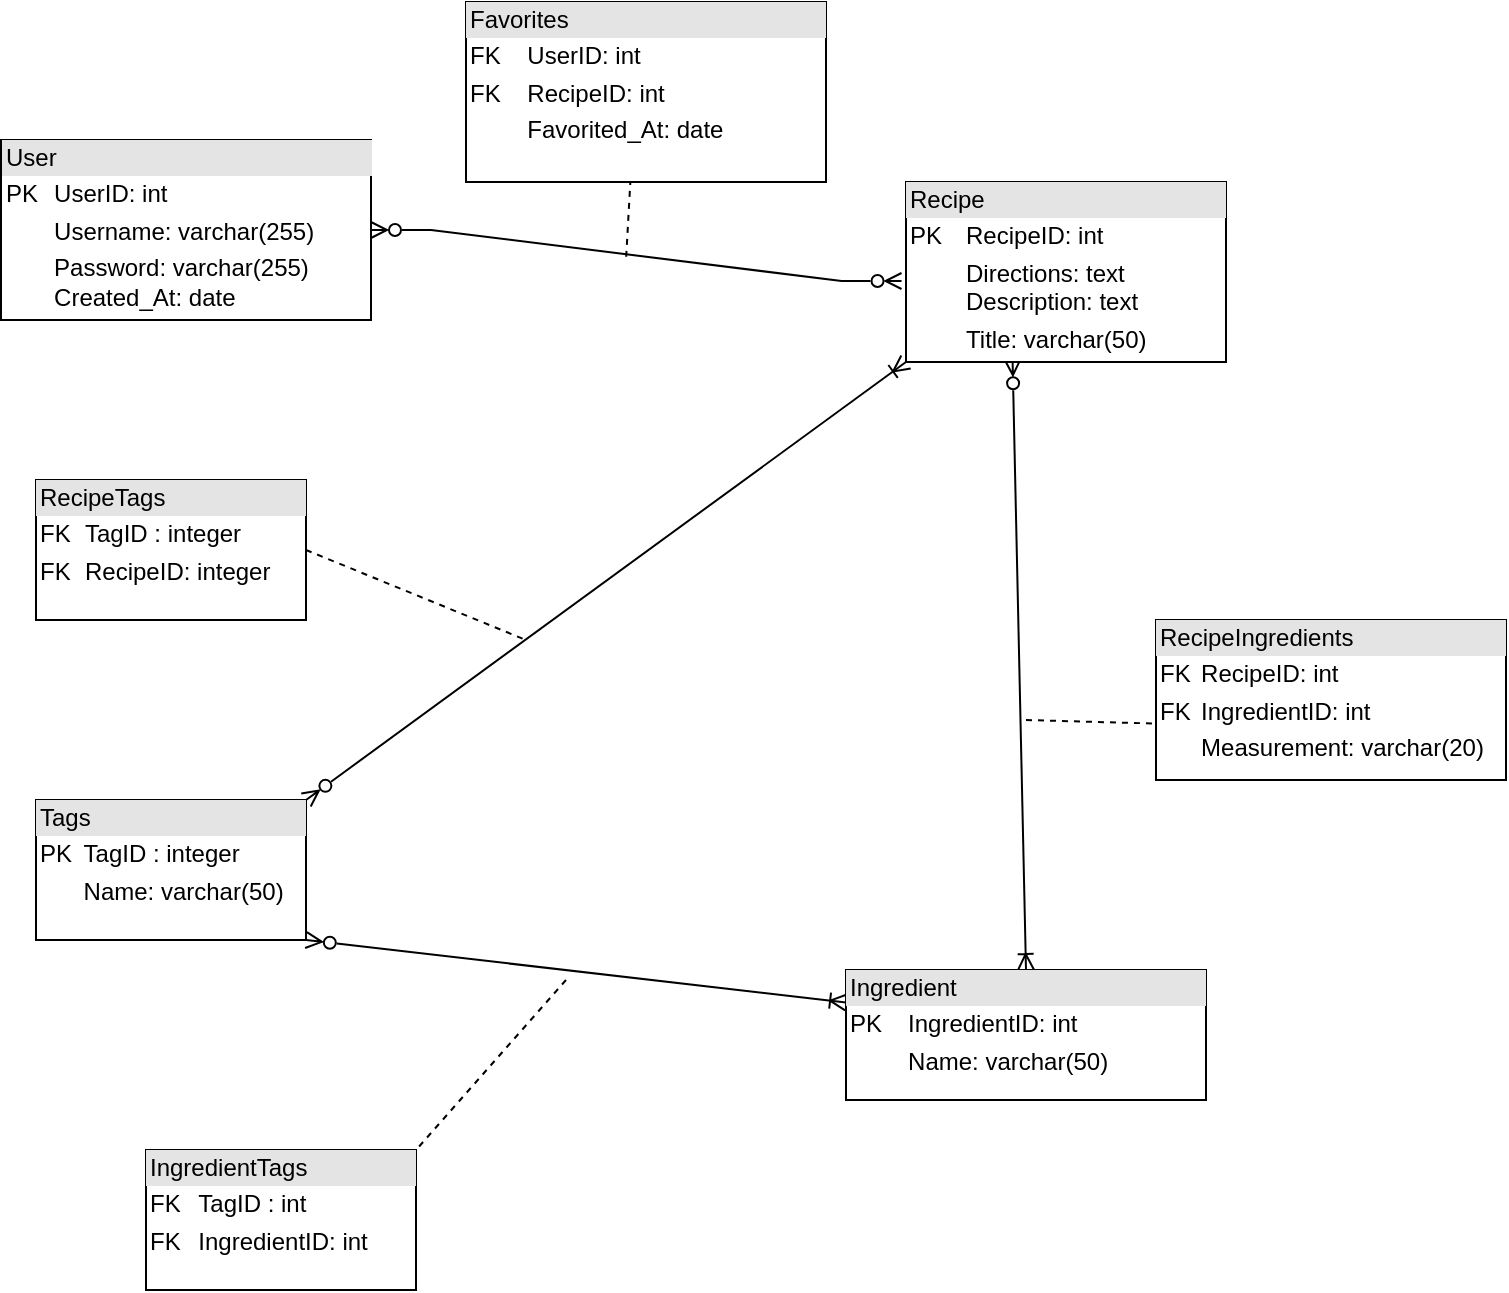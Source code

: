 <mxfile version="24.0.7" type="github">
  <diagram name="Page-1" id="7ARzTkC1GYlOzNA3DdzD">
    <mxGraphModel dx="947" dy="823" grid="1" gridSize="10" guides="1" tooltips="1" connect="1" arrows="1" fold="1" page="1" pageScale="1" pageWidth="850" pageHeight="1100" math="0" shadow="0">
      <root>
        <mxCell id="0" />
        <mxCell id="1" parent="0" />
        <mxCell id="VVuWQ3KE4KyJTpnH6zJP-72" value="" style="edgeStyle=entityRelationEdgeStyle;fontSize=12;html=1;endArrow=ERzeroToMany;rounded=0;entryX=-0.014;entryY=0.55;entryDx=0;entryDy=0;startArrow=ERzeroToMany;startFill=0;endFill=0;entryPerimeter=0;" parent="1" source="G9O_GVbUvE1H169SgtPe-10" target="G9O_GVbUvE1H169SgtPe-45" edge="1">
          <mxGeometry width="100" height="100" relative="1" as="geometry">
            <mxPoint x="200" y="189.94" as="sourcePoint" />
            <mxPoint x="470" y="190.0" as="targetPoint" />
            <Array as="points">
              <mxPoint x="450" y="190" />
            </Array>
          </mxGeometry>
        </mxCell>
        <mxCell id="RCrXpqn-a_CAe2zHo8Ni-3" value="" style="endArrow=ERoneToMany;startArrow=ERzeroToMany;html=1;rounded=0;exitX=1;exitY=0;exitDx=0;exitDy=0;entryX=0;entryY=1;entryDx=0;entryDy=0;startFill=0;endFill=0;" parent="1" source="G9O_GVbUvE1H169SgtPe-46" target="G9O_GVbUvE1H169SgtPe-45" edge="1">
          <mxGeometry width="50" height="50" relative="1" as="geometry">
            <mxPoint x="200" y="505" as="sourcePoint" />
            <mxPoint x="470" y="225.0" as="targetPoint" />
          </mxGeometry>
        </mxCell>
        <mxCell id="RCrXpqn-a_CAe2zHo8Ni-4" value="" style="endArrow=none;html=1;rounded=0;exitX=1;exitY=0.5;exitDx=0;exitDy=0;dashed=1;" parent="1" source="G9O_GVbUvE1H169SgtPe-15" edge="1">
          <mxGeometry width="50" height="50" relative="1" as="geometry">
            <mxPoint x="200" y="350" as="sourcePoint" />
            <mxPoint x="300" y="360" as="targetPoint" />
          </mxGeometry>
        </mxCell>
        <mxCell id="RCrXpqn-a_CAe2zHo8Ni-5" value="" style="endArrow=ERoneToMany;startArrow=ERzeroToMany;html=1;rounded=0;exitX=1;exitY=1;exitDx=0;exitDy=0;entryX=0;entryY=0.25;entryDx=0;entryDy=0;startFill=0;endFill=0;" parent="1" source="G9O_GVbUvE1H169SgtPe-46" target="G9O_GVbUvE1H169SgtPe-48" edge="1">
          <mxGeometry width="50" height="50" relative="1" as="geometry">
            <mxPoint x="199.35" y="582.98" as="sourcePoint" />
            <mxPoint x="470" y="615" as="targetPoint" />
          </mxGeometry>
        </mxCell>
        <mxCell id="RCrXpqn-a_CAe2zHo8Ni-6" value="" style="endArrow=none;html=1;rounded=0;entryX=1;entryY=0;entryDx=0;entryDy=0;dashed=1;" parent="1" target="G9O_GVbUvE1H169SgtPe-47" edge="1">
          <mxGeometry width="50" height="50" relative="1" as="geometry">
            <mxPoint x="320" y="530" as="sourcePoint" />
            <mxPoint x="230" y="610" as="targetPoint" />
          </mxGeometry>
        </mxCell>
        <mxCell id="RCrXpqn-a_CAe2zHo8Ni-9" value="" style="endArrow=ERzeroToMany;startArrow=ERoneToMany;html=1;rounded=0;exitX=0.5;exitY=0;exitDx=0;exitDy=0;startFill=0;endFill=0;entryX=0.333;entryY=0.985;entryDx=0;entryDy=0;entryPerimeter=0;" parent="1" source="G9O_GVbUvE1H169SgtPe-48" target="G9O_GVbUvE1H169SgtPe-45" edge="1">
          <mxGeometry width="50" height="50" relative="1" as="geometry">
            <mxPoint x="545" y="580" as="sourcePoint" />
            <mxPoint x="545" y="260.0" as="targetPoint" />
          </mxGeometry>
        </mxCell>
        <mxCell id="RCrXpqn-a_CAe2zHo8Ni-10" value="" style="endArrow=none;html=1;rounded=0;entryX=0.012;entryY=0.648;entryDx=0;entryDy=0;dashed=1;entryPerimeter=0;" parent="1" target="G9O_GVbUvE1H169SgtPe-49" edge="1">
          <mxGeometry width="50" height="50" relative="1" as="geometry">
            <mxPoint x="550" y="400" as="sourcePoint" />
            <mxPoint x="620" y="400" as="targetPoint" />
          </mxGeometry>
        </mxCell>
        <mxCell id="6IcyhnfVefln0a-kWws9-1" value="" style="endArrow=none;html=1;rounded=0;exitX=0.457;exitY=0.983;exitDx=0;exitDy=0;dashed=1;exitPerimeter=0;" parent="1" source="G9O_GVbUvE1H169SgtPe-16" edge="1">
          <mxGeometry width="50" height="50" relative="1" as="geometry">
            <mxPoint x="350" y="150.0" as="sourcePoint" />
            <mxPoint x="350" y="170" as="targetPoint" />
          </mxGeometry>
        </mxCell>
        <mxCell id="G9O_GVbUvE1H169SgtPe-10" value="&lt;div style=&quot;box-sizing:border-box;width:100%;background:#e4e4e4;padding:2px;&quot;&gt;User&lt;/div&gt;&lt;table style=&quot;width:100%;font-size:1em;&quot; cellpadding=&quot;2&quot; cellspacing=&quot;0&quot;&gt;&lt;tbody&gt;&lt;tr&gt;&lt;td&gt;PK&lt;/td&gt;&lt;td&gt;UserID: int&lt;/td&gt;&lt;/tr&gt;&lt;tr&gt;&lt;td&gt;&lt;br&gt;&lt;/td&gt;&lt;td&gt;Username: varchar(255)&lt;br&gt;&lt;/td&gt;&lt;/tr&gt;&lt;tr&gt;&lt;td&gt;&lt;/td&gt;&lt;td&gt;Password: varchar(255)&lt;br&gt;Created_At: date&lt;br&gt;&lt;/td&gt;&lt;/tr&gt;&lt;/tbody&gt;&lt;/table&gt;" style="verticalAlign=top;align=left;overflow=fill;html=1;whiteSpace=wrap;" vertex="1" parent="1">
          <mxGeometry x="37.5" y="110" width="185" height="90" as="geometry" />
        </mxCell>
        <mxCell id="G9O_GVbUvE1H169SgtPe-15" value="&lt;div style=&quot;box-sizing:border-box;width:100%;background:#e4e4e4;padding:2px;&quot;&gt;RecipeTags&lt;/div&gt;&lt;table style=&quot;width:100%;font-size:1em;&quot; cellpadding=&quot;2&quot; cellspacing=&quot;0&quot;&gt;&lt;tbody&gt;&lt;tr&gt;&lt;td&gt;FK&lt;/td&gt;&lt;td&gt;TagID : integer&lt;/td&gt;&lt;/tr&gt;&lt;tr&gt;&lt;td&gt;FK&lt;/td&gt;&lt;td&gt;RecipeID: integer&lt;/td&gt;&lt;/tr&gt;&lt;tr&gt;&lt;td&gt;&lt;/td&gt;&lt;td&gt;&lt;br&gt;&lt;/td&gt;&lt;/tr&gt;&lt;/tbody&gt;&lt;/table&gt;" style="verticalAlign=top;align=left;overflow=fill;html=1;whiteSpace=wrap;" vertex="1" parent="1">
          <mxGeometry x="55" y="280" width="135" height="70" as="geometry" />
        </mxCell>
        <mxCell id="G9O_GVbUvE1H169SgtPe-16" value="&lt;div style=&quot;box-sizing:border-box;width:100%;background:#e4e4e4;padding:2px;&quot;&gt;Favorites&lt;/div&gt;&lt;table style=&quot;width:100%;font-size:1em;&quot; cellpadding=&quot;2&quot; cellspacing=&quot;0&quot;&gt;&lt;tbody&gt;&lt;tr&gt;&lt;td&gt;FK&lt;/td&gt;&lt;td&gt;UserID: int&lt;/td&gt;&lt;/tr&gt;&lt;tr&gt;&lt;td&gt;FK&lt;/td&gt;&lt;td&gt;RecipeID: int&lt;/td&gt;&lt;/tr&gt;&lt;tr&gt;&lt;td&gt;&lt;br&gt;&lt;/td&gt;&lt;td&gt;Favorited_At: date&lt;/td&gt;&lt;/tr&gt;&lt;/tbody&gt;&lt;/table&gt;" style="verticalAlign=top;align=left;overflow=fill;html=1;whiteSpace=wrap;" vertex="1" parent="1">
          <mxGeometry x="270" y="41" width="180" height="90" as="geometry" />
        </mxCell>
        <mxCell id="G9O_GVbUvE1H169SgtPe-45" value="&lt;div style=&quot;box-sizing:border-box;width:100%;background:#e4e4e4;padding:2px;&quot;&gt;Recipe&lt;/div&gt;&lt;table style=&quot;width:100%;font-size:1em;&quot; cellpadding=&quot;2&quot; cellspacing=&quot;0&quot;&gt;&lt;tbody&gt;&lt;tr&gt;&lt;td&gt;PK&lt;/td&gt;&lt;td&gt;RecipeID: int&lt;br&gt;&lt;/td&gt;&lt;/tr&gt;&lt;tr&gt;&lt;td&gt;&lt;/td&gt;&lt;td&gt;Directions: text&lt;br&gt;Description: text&lt;br&gt;&lt;/td&gt;&lt;/tr&gt;&lt;tr&gt;&lt;td&gt;&lt;/td&gt;&lt;td&gt;Title: varchar(50)&lt;/td&gt;&lt;/tr&gt;&lt;/tbody&gt;&lt;/table&gt;" style="verticalAlign=top;align=left;overflow=fill;html=1;whiteSpace=wrap;" vertex="1" parent="1">
          <mxGeometry x="490" y="131" width="160" height="90" as="geometry" />
        </mxCell>
        <mxCell id="G9O_GVbUvE1H169SgtPe-46" value="&lt;div style=&quot;box-sizing:border-box;width:100%;background:#e4e4e4;padding:2px;&quot;&gt;Tags&lt;/div&gt;&lt;table style=&quot;width:100%;font-size:1em;&quot; cellpadding=&quot;2&quot; cellspacing=&quot;0&quot;&gt;&lt;tbody&gt;&lt;tr&gt;&lt;td&gt;PK&lt;/td&gt;&lt;td&gt;TagID : integer&lt;/td&gt;&lt;/tr&gt;&lt;tr&gt;&lt;td&gt;&lt;br&gt;&lt;/td&gt;&lt;td&gt;Name: varchar(50)&lt;/td&gt;&lt;/tr&gt;&lt;tr&gt;&lt;td&gt;&lt;/td&gt;&lt;td&gt;&lt;br&gt;&lt;/td&gt;&lt;/tr&gt;&lt;/tbody&gt;&lt;/table&gt;" style="verticalAlign=top;align=left;overflow=fill;html=1;whiteSpace=wrap;" vertex="1" parent="1">
          <mxGeometry x="55" y="440" width="135" height="70" as="geometry" />
        </mxCell>
        <mxCell id="G9O_GVbUvE1H169SgtPe-47" value="&lt;div style=&quot;box-sizing:border-box;width:100%;background:#e4e4e4;padding:2px;&quot;&gt;IngredientTags&lt;/div&gt;&lt;table style=&quot;width:100%;font-size:1em;&quot; cellpadding=&quot;2&quot; cellspacing=&quot;0&quot;&gt;&lt;tbody&gt;&lt;tr&gt;&lt;td&gt;FK&lt;/td&gt;&lt;td&gt;TagID : int&lt;/td&gt;&lt;/tr&gt;&lt;tr&gt;&lt;td&gt;FK&lt;/td&gt;&lt;td&gt;IngredientID: int&lt;/td&gt;&lt;/tr&gt;&lt;tr&gt;&lt;td&gt;&lt;/td&gt;&lt;td&gt;&lt;br&gt;&lt;/td&gt;&lt;/tr&gt;&lt;/tbody&gt;&lt;/table&gt;" style="verticalAlign=top;align=left;overflow=fill;html=1;whiteSpace=wrap;" vertex="1" parent="1">
          <mxGeometry x="110" y="615" width="135" height="70" as="geometry" />
        </mxCell>
        <mxCell id="G9O_GVbUvE1H169SgtPe-48" value="&lt;div style=&quot;box-sizing:border-box;width:100%;background:#e4e4e4;padding:2px;&quot;&gt;Ingredient&lt;/div&gt;&lt;table style=&quot;width:100%;font-size:1em;&quot; cellpadding=&quot;2&quot; cellspacing=&quot;0&quot;&gt;&lt;tbody&gt;&lt;tr&gt;&lt;td&gt;PK&lt;/td&gt;&lt;td&gt;IngredientID: int&lt;br&gt;&lt;/td&gt;&lt;/tr&gt;&lt;tr&gt;&lt;td&gt;&lt;br&gt;&lt;/td&gt;&lt;td&gt;Name: varchar(50)&lt;/td&gt;&lt;/tr&gt;&lt;tr&gt;&lt;td&gt;&lt;br&gt;&lt;/td&gt;&lt;td&gt;&lt;br&gt;&lt;/td&gt;&lt;/tr&gt;&lt;/tbody&gt;&lt;/table&gt;" style="verticalAlign=top;align=left;overflow=fill;html=1;whiteSpace=wrap;" vertex="1" parent="1">
          <mxGeometry x="460" y="525" width="180" height="65" as="geometry" />
        </mxCell>
        <mxCell id="G9O_GVbUvE1H169SgtPe-49" value="&lt;div style=&quot;box-sizing:border-box;width:100%;background:#e4e4e4;padding:2px;&quot;&gt;RecipeIngredients&lt;/div&gt;&lt;table style=&quot;width:100%;font-size:1em;&quot; cellpadding=&quot;2&quot; cellspacing=&quot;0&quot;&gt;&lt;tbody&gt;&lt;tr&gt;&lt;td&gt;FK&lt;/td&gt;&lt;td&gt;RecipeID: int&lt;br&gt;&lt;/td&gt;&lt;/tr&gt;&lt;tr&gt;&lt;td&gt;FK&lt;/td&gt;&lt;td&gt;IngredientID: int&lt;/td&gt;&lt;/tr&gt;&lt;tr&gt;&lt;td&gt;&lt;/td&gt;&lt;td&gt;Measurement: varchar(20)&lt;/td&gt;&lt;/tr&gt;&lt;/tbody&gt;&lt;/table&gt;" style="verticalAlign=top;align=left;overflow=fill;html=1;whiteSpace=wrap;" vertex="1" parent="1">
          <mxGeometry x="615" y="350" width="175" height="80" as="geometry" />
        </mxCell>
      </root>
    </mxGraphModel>
  </diagram>
</mxfile>
